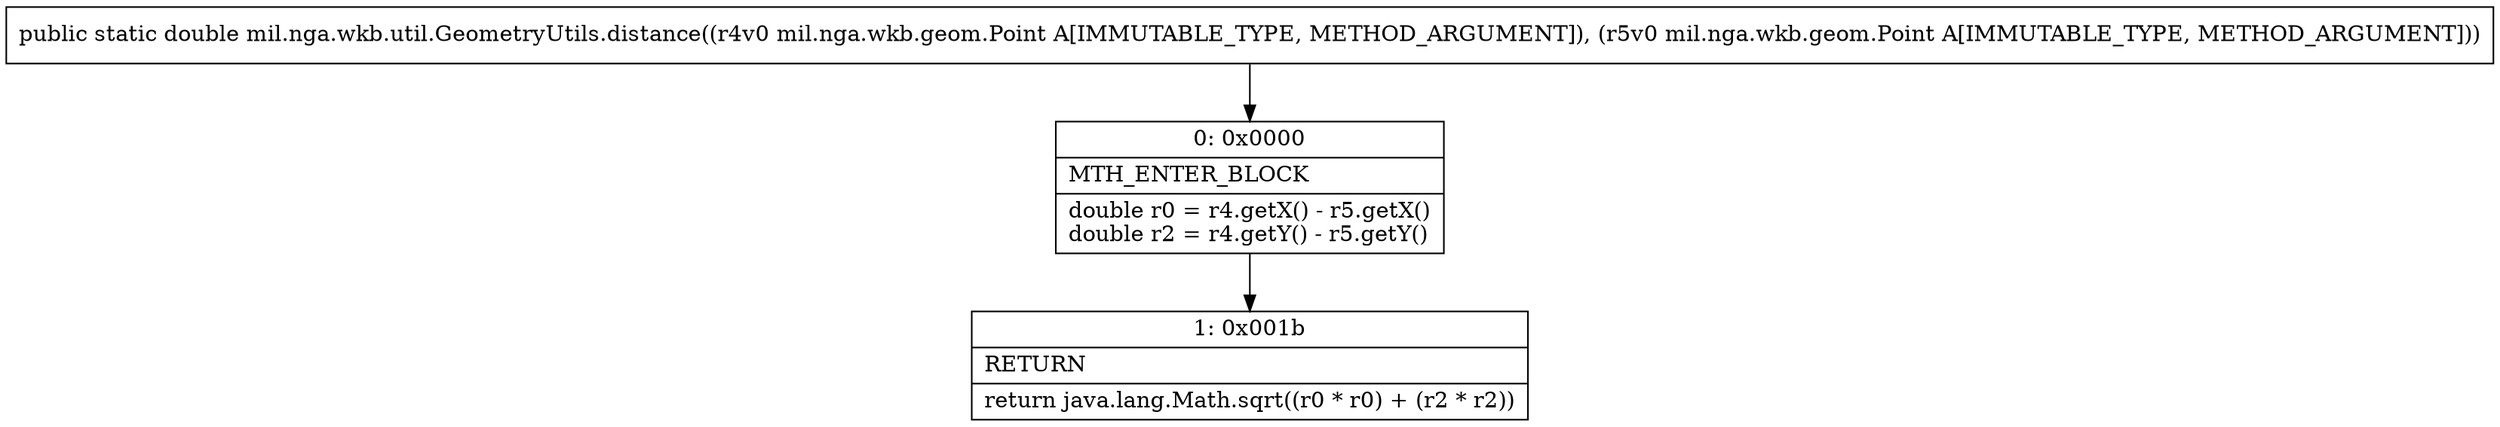 digraph "CFG formil.nga.wkb.util.GeometryUtils.distance(Lmil\/nga\/wkb\/geom\/Point;Lmil\/nga\/wkb\/geom\/Point;)D" {
Node_0 [shape=record,label="{0\:\ 0x0000|MTH_ENTER_BLOCK\l|double r0 = r4.getX() \- r5.getX()\ldouble r2 = r4.getY() \- r5.getY()\l}"];
Node_1 [shape=record,label="{1\:\ 0x001b|RETURN\l|return java.lang.Math.sqrt((r0 * r0) + (r2 * r2))\l}"];
MethodNode[shape=record,label="{public static double mil.nga.wkb.util.GeometryUtils.distance((r4v0 mil.nga.wkb.geom.Point A[IMMUTABLE_TYPE, METHOD_ARGUMENT]), (r5v0 mil.nga.wkb.geom.Point A[IMMUTABLE_TYPE, METHOD_ARGUMENT])) }"];
MethodNode -> Node_0;
Node_0 -> Node_1;
}

